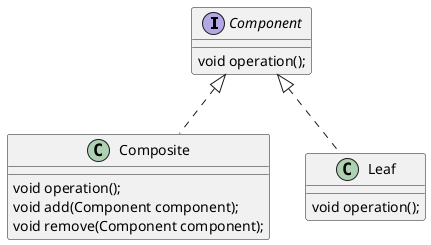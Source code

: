 @startuml
'https://plantuml.com/class-diagram

interface Component {
  void operation();
}

class Composite implements Component {
  void operation();
  void add(Component component);
  void remove(Component component);
}


class Leaf implements Component {
  void operation();
}

@enduml
